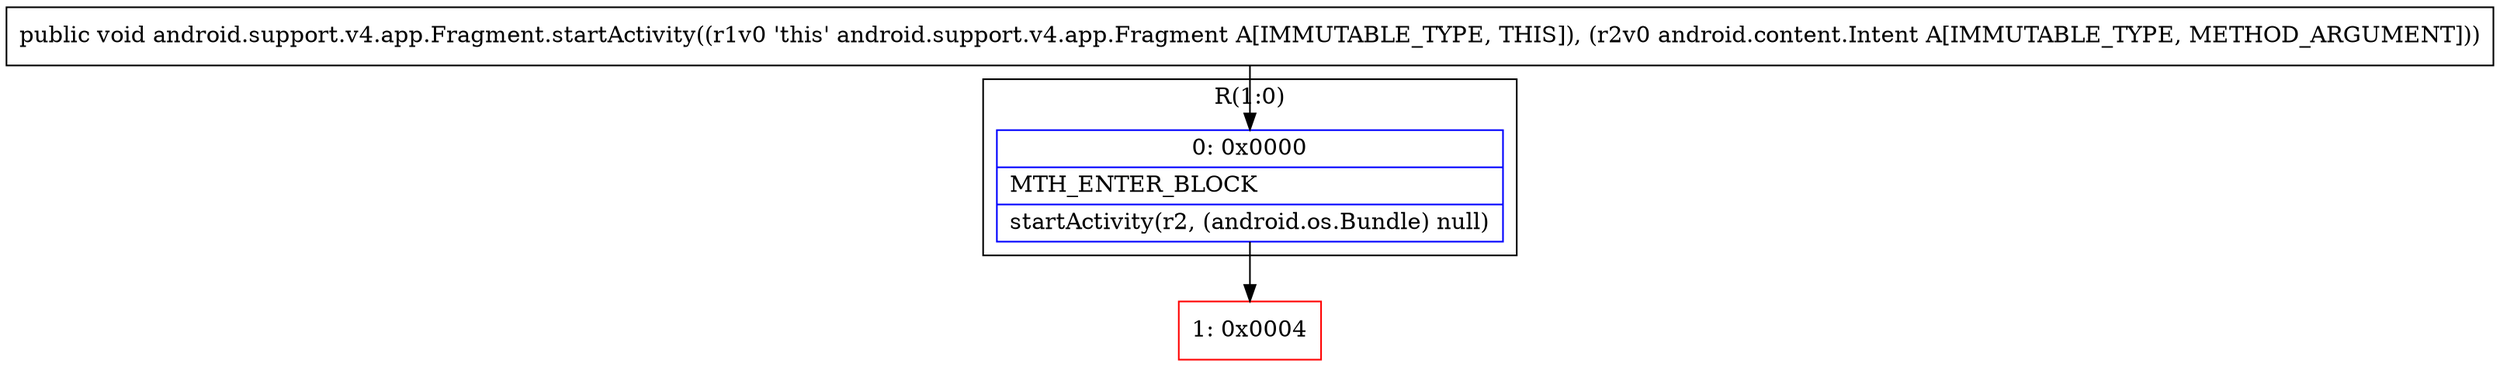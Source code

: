 digraph "CFG forandroid.support.v4.app.Fragment.startActivity(Landroid\/content\/Intent;)V" {
subgraph cluster_Region_2113397881 {
label = "R(1:0)";
node [shape=record,color=blue];
Node_0 [shape=record,label="{0\:\ 0x0000|MTH_ENTER_BLOCK\l|startActivity(r2, (android.os.Bundle) null)\l}"];
}
Node_1 [shape=record,color=red,label="{1\:\ 0x0004}"];
MethodNode[shape=record,label="{public void android.support.v4.app.Fragment.startActivity((r1v0 'this' android.support.v4.app.Fragment A[IMMUTABLE_TYPE, THIS]), (r2v0 android.content.Intent A[IMMUTABLE_TYPE, METHOD_ARGUMENT])) }"];
MethodNode -> Node_0;
Node_0 -> Node_1;
}

